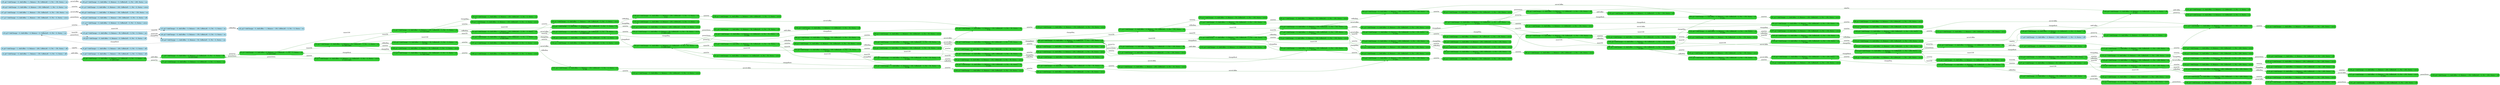 digraph g {

	rankdir="LR"

	__invisible__[shape="point", color="forestgreen"]
	c0_q4[label="c0_q4 ≝ AskChange = 0, AskCoffee = 0, Balance = 0, CoffeeLeft = 4, Pot = 0, Status = off\nV=209 (CXP)", shape="box", style="rounded, filled", color="forestgreen", fillcolor="limegreen", penwidth=3] // Initial
	c1_q4[label="c1_q4 ≝ AskChange = 0, AskCoffee = 0, Balance = 0, CoffeeLeft = 5, Pot = 0, Status = off\nV=210 (CXP)", shape="box", style="rounded, filled", color="forestgreen", fillcolor="limegreen"]
	c6_q3[label="c6_q3 ≝ AskChange = 0, AskCoffee = 0, Balance = 0, CoffeeLeft = 5, Pot = 0, Status = on\nV=210 (CXP)", shape="box", style="rounded, filled", color="forestgreen", fillcolor="limegreen"]
	c9_q1[label="c9_q1 ≝ AskChange = 0, AskCoffee = 0, Balance = 0, CoffeeLeft = 5, Pot = 0, Status = error\nV=210 (CXP)", shape="box", style="rounded, filled", color="forestgreen", fillcolor="limegreen"]
	c12_q2[label="c12_q2 ≝ AskChange = 0, AskCoffee = 0, Balance = 100, CoffeeLeft = 5, Pot = 0, Status = on\nV=110 (CXP)", shape="box", style="rounded, filled", color="forestgreen", fillcolor="limegreen"]
	c21_q2[label="c21_q2 ≝ AskChange = 0, AskCoffee = 1, Balance = 100, CoffeeLeft = 5, Pot = 0, Status = on\nV=110 (CXP)", shape="box", style="rounded, filled", color="forestgreen", fillcolor="limegreen"]
	c26_q2[label="c26_q2 ≝ AskChange = 1, AskCoffee = 0, Balance = 50, CoffeeLeft = 4, Pot = 50, Status = on\nV=209 (CXP)", shape="box", style="rounded, filled", color="forestgreen", fillcolor="limegreen"]
	c29_q1[label="c29_q1 ≝ AskChange = 1, AskCoffee = 0, Balance = 50, CoffeeLeft = 4, Pot = 50, Status = error\nV=209 (CXP)", shape="box", style="rounded, filled", color="forestgreen", fillcolor="limegreen"]
	c41_q4[label="c41_q4 ≝ AskChange = 1, AskCoffee = 0, Balance = 50, CoffeeLeft = 4, Pot = 50, Status = off", shape="box", style="rounded, filled", color="forestgreen", fillcolor="limegreen"]
	c34_q3[label="c34_q3 ≝ AskChange = 0, AskCoffee = 0, Balance = 0, CoffeeLeft = 4, Pot = 50, Status = on\nV=259 (CXP)", shape="box", style="rounded, filled", color="forestgreen", fillcolor="limegreen"]
	c42_q4[label="c42_q4 ≝ AskChange = 0, AskCoffee = 0, Balance = 0, CoffeeLeft = 4, Pot = 50, Status = off\nV=258", shape="box", style="rounded, filled", color="forestgreen", fillcolor="limegreen"]
	c154_q4[label="c154_q4 ≝ AskChange = 0, AskCoffee = 0, Balance = 0, CoffeeLeft = 5, Pot = 50, Status = off", shape="box", style="rounded, filled", color="forestgreen", fillcolor="limegreen"]
	c43_q1[label="c43_q1 ≝ AskChange = 0, AskCoffee = 0, Balance = 0, CoffeeLeft = 4, Pot = 50, Status = error", shape="box", style="rounded, filled", color="forestgreen", fillcolor="limegreen"]
	c44_q2[label="c44_q2 ≝ AskChange = 0, AskCoffee = 0, Balance = 100, CoffeeLeft = 4, Pot = 50, Status = on\nV=257", shape="box", style="rounded, filled", color="forestgreen", fillcolor="limegreen"]
	c49_q2[label="c49_q2 ≝ AskChange = 1, AskCoffee = 0, Balance = 100, CoffeeLeft = 4, Pot = 50, Status = on\nV=58", shape="box", style="rounded, filled", color="forestgreen", fillcolor="limegreen"]
	c164_q1[label="c164_q1 ≝ AskChange = 1, AskCoffee = 0, Balance = 100, CoffeeLeft = 4, Pot = 50, Status = error", shape="box", style="rounded, filled", color="forestgreen", fillcolor="limegreen"]
	c50_q2[label="c50_q2 ≝ AskChange = 0, AskCoffee = 1, Balance = 100, CoffeeLeft = 4, Pot = 50, Status = on\nV=256", shape="box", style="rounded, filled", color="forestgreen", fillcolor="limegreen"]
	c66_q2[label="c66_q2 ≝ AskChange = 1, AskCoffee = 0, Balance = 50, CoffeeLeft = 3, Pot = 100, Status = on\nV=255", shape="box", style="rounded, filled", color="forestgreen", fillcolor="limegreen"]
	c61_q3[label="c61_q3 ≝ AskChange = 0, AskCoffee = 0, Balance = 0, CoffeeLeft = 3, Pot = 100, Status = on\nV=256", shape="box", style="rounded, filled", color="forestgreen", fillcolor="limegreen"]
	c70_q4[label="c70_q4 ≝ AskChange = 0, AskCoffee = 0, Balance = 0, CoffeeLeft = 3, Pot = 100, Status = off\nV=255", shape="box", style="rounded, filled", color="forestgreen", fillcolor="limegreen"]
	c153_q4[label="c153_q4 ≝ AskChange = 0, AskCoffee = 0, Balance = 0, CoffeeLeft = 4, Pot = 100, Status = off", shape="box", style="rounded, filled", color="forestgreen", fillcolor="limegreen"]
	c71_q1[label="c71_q1 ≝ AskChange = 0, AskCoffee = 0, Balance = 0, CoffeeLeft = 3, Pot = 100, Status = error", shape="box", style="rounded, filled", color="forestgreen", fillcolor="limegreen"]
	c72_q2[label="c72_q2 ≝ AskChange = 0, AskCoffee = 0, Balance = 100, CoffeeLeft = 3, Pot = 100, Status = on\nV=254", shape="box", style="rounded, filled", color="forestgreen", fillcolor="limegreen"]
	c63_q2[label="c63_q2 ≝ AskChange = 1, AskCoffee = 0, Balance = 100, CoffeeLeft = 3, Pot = 100, Status = on\nV=254", shape="box", style="rounded, filled", color="forestgreen", fillcolor="limegreen"]
	c65_q1[label="c65_q1 ≝ AskChange = 1, AskCoffee = 0, Balance = 100, CoffeeLeft = 3, Pot = 100, Status = error", shape="box", style="rounded, filled", color="forestgreen", fillcolor="limegreen"]
	c77_q2[label="c77_q2 ≝ AskChange = 0, AskCoffee = 1, Balance = 100, CoffeeLeft = 3, Pot = 100, Status = on\nV=253", shape="box", style="rounded, filled", color="forestgreen", fillcolor="limegreen"]
	c92_q2[label="c92_q2 ≝ AskChange = 1, AskCoffee = 0, Balance = 50, CoffeeLeft = 2, Pot = 150, Status = on\nV=252", shape="box", style="rounded, filled", color="forestgreen", fillcolor="limegreen"]
	c87_q3[label="c87_q3 ≝ AskChange = 0, AskCoffee = 0, Balance = 0, CoffeeLeft = 2, Pot = 150, Status = on\nV=253", shape="box", style="rounded, filled", color="forestgreen", fillcolor="limegreen"]
	c96_q4[label="c96_q4 ≝ AskChange = 0, AskCoffee = 0, Balance = 0, CoffeeLeft = 2, Pot = 150, Status = off\nV=252", shape="box", style="rounded, filled", color="forestgreen", fillcolor="limegreen"]
	c150_q4[label="c150_q4 ≝ AskChange = 0, AskCoffee = 0, Balance = 0, CoffeeLeft = 3, Pot = 150, Status = off", shape="box", style="rounded, filled", color="forestgreen", fillcolor="limegreen"]
	c149_q4[label="c149_q4 ≝ AskChange = 0, AskCoffee = 0, Balance = 0, CoffeeLeft = 2, Pot = 0, Status = off\nV=251", shape="box", style="rounded, filled", color="forestgreen", fillcolor="limegreen"]
	c151_q4[label="c151_q4 ≝ AskChange = 0, AskCoffee = 0, Balance = 0, CoffeeLeft = 3, Pot = 0, Status = off", shape="box", style="rounded, filled", color="forestgreen", fillcolor="limegreen"]
	c152_q3[label="c152_q3 ≝ AskChange = 0, AskCoffee = 0, Balance = 0, CoffeeLeft = 2, Pot = 0, Status = on", shape="box", style="rounded, filled", color="forestgreen", fillcolor="limegreen"]
	c97_q1[label="c97_q1 ≝ AskChange = 0, AskCoffee = 0, Balance = 0, CoffeeLeft = 2, Pot = 150, Status = error", shape="box", style="rounded, filled", color="forestgreen", fillcolor="limegreen"]
	c98_q2[label="c98_q2 ≝ AskChange = 0, AskCoffee = 0, Balance = 100, CoffeeLeft = 2, Pot = 150, Status = on\nV=251", shape="box", style="rounded, filled", color="forestgreen", fillcolor="limegreen"]
	c89_q2[label="c89_q2 ≝ AskChange = 1, AskCoffee = 0, Balance = 100, CoffeeLeft = 2, Pot = 150, Status = on\nV=251", shape="box", style="rounded, filled", color="forestgreen", fillcolor="limegreen"]
	c91_q1[label="c91_q1 ≝ AskChange = 1, AskCoffee = 0, Balance = 100, CoffeeLeft = 2, Pot = 150, Status = error", shape="box", style="rounded, filled", color="forestgreen", fillcolor="limegreen"]
	c103_q2[label="c103_q2 ≝ AskChange = 0, AskCoffee = 1, Balance = 100, CoffeeLeft = 2, Pot = 150, Status = on\nV=250", shape="box", style="rounded, filled", color="forestgreen", fillcolor="limegreen"]
	c118_q2[label="c118_q2 ≝ AskChange = 1, AskCoffee = 0, Balance = 50, CoffeeLeft = 1, Pot = 200, Status = on\nV=249", shape="box", style="rounded, filled", color="forestgreen", fillcolor="limegreen"]
	c113_q3[label="c113_q3 ≝ AskChange = 0, AskCoffee = 0, Balance = 0, CoffeeLeft = 1, Pot = 200, Status = on\nV=250", shape="box", style="rounded, filled", color="forestgreen", fillcolor="limegreen"]
	c122_q4[label="c122_q4 ≝ AskChange = 0, AskCoffee = 0, Balance = 0, CoffeeLeft = 1, Pot = 200, Status = off\nV=249", shape="box", style="rounded, filled", color="forestgreen", fillcolor="limegreen"]
	c147_q4[label="c147_q4 ≝ AskChange = 0, AskCoffee = 0, Balance = 0, CoffeeLeft = 2, Pot = 200, Status = off", shape="box", style="rounded, filled", color="forestgreen", fillcolor="limegreen"]
	c148_q4[label="c148_q4 ≝ AskChange = 0, AskCoffee = 0, Balance = 0, CoffeeLeft = 1, Pot = 0, Status = off\nV=248", shape="box", style="rounded, filled", color="forestgreen", fillcolor="limegreen"]
	c8_q3[label="c8_q3 ≝ AskChange = 0, AskCoffee = 0, Balance = 0, CoffeeLeft = 1, Pot = 0, Status = on", shape="box", style="rounded, filled", color="forestgreen", fillcolor="limegreen"]
	c123_q1[label="c123_q1 ≝ AskChange = 0, AskCoffee = 0, Balance = 0, CoffeeLeft = 1, Pot = 200, Status = error", shape="box", style="rounded, filled", color="forestgreen", fillcolor="limegreen"]
	c124_q2[label="c124_q2 ≝ AskChange = 0, AskCoffee = 0, Balance = 100, CoffeeLeft = 1, Pot = 200, Status = on\nV=248", shape="box", style="rounded, filled", color="forestgreen", fillcolor="limegreen"]
	c115_q2[label="c115_q2 ≝ AskChange = 1, AskCoffee = 0, Balance = 100, CoffeeLeft = 1, Pot = 200, Status = on\nV=248", shape="box", style="rounded, filled", color="forestgreen", fillcolor="limegreen"]
	c117_q1[label="c117_q1 ≝ AskChange = 1, AskCoffee = 0, Balance = 100, CoffeeLeft = 1, Pot = 200, Status = error", shape="box", style="rounded, filled", color="forestgreen", fillcolor="limegreen"]
	c128_q2[label="c128_q2 ≝ AskChange = 0, AskCoffee = 1, Balance = 100, CoffeeLeft = 1, Pot = 200, Status = on\nV=247", shape="box", style="rounded, filled", color="forestgreen", fillcolor="limegreen"]
	c142_q1[label="c142_q1 ≝ AskChange = 0, AskCoffee = 1, Balance = 100, CoffeeLeft = 1, Pot = 200, Status = error", shape="box", style="rounded, filled", color="forestgreen", fillcolor="limegreen"]
	c143_q1[label="c143_q1 ≝ AskChange = 1, AskCoffee = 0, Balance = 50, CoffeeLeft = 0, Pot = 250, Status = error\nV=246", shape="box", style="rounded, filled", color="forestgreen", fillcolor="limegreen"]
	c144_q4[label="c144_q4 ≝ AskChange = 1, AskCoffee = 0, Balance = 50, CoffeeLeft = 0, Pot = 250, Status = off", shape="box", style="rounded, filled", color="forestgreen", fillcolor="limegreen"]
	c129_q2[label="c129_q2 ≝ AskChange = 0, AskCoffee = 0, Balance = 200, CoffeeLeft = 1, Pot = 200, Status = on\nV=246", shape="box", style="rounded, filled", color="forestgreen", fillcolor="limegreen"]
	c133_q2[label="c133_q2 ≝ AskChange = 1, AskCoffee = 0, Balance = 200, CoffeeLeft = 1, Pot = 200, Status = on", shape="box", style="rounded, filled", color="forestgreen", fillcolor="limegreen"]
	c134_q2[label="c134_q2 ≝ AskChange = 0, AskCoffee = 1, Balance = 200, CoffeeLeft = 1, Pot = 200, Status = on\nV=245", shape="box", style="rounded, filled", color="forestgreen", fillcolor="limegreen"]
	c136_q1[label="c136_q1 ≝ AskChange = 0, AskCoffee = 1, Balance = 200, CoffeeLeft = 1, Pot = 200, Status = error", shape="box", style="rounded, filled", color="forestgreen", fillcolor="limegreen"]
	c137_q1[label="c137_q1 ≝ AskChange = 1, AskCoffee = 0, Balance = 150, CoffeeLeft = 0, Pot = 250, Status = error\nV=244", shape="box", style="rounded, filled", color="forestgreen", fillcolor="limegreen"]
	c138_q4[label="c138_q4 ≝ AskChange = 1, AskCoffee = 0, Balance = 150, CoffeeLeft = 0, Pot = 250, Status = off", shape="box", style="rounded, filled", color="forestgreen", fillcolor="limegreen"]
	c135_q1[label="c135_q1 ≝ AskChange = 0, AskCoffee = 0, Balance = 200, CoffeeLeft = 1, Pot = 200, Status = error", shape="box", style="rounded, filled", color="forestgreen", fillcolor="limegreen"]
	c126_q2[label="c126_q2 ≝ AskChange = 0, AskCoffee = 0, Balance = 150, CoffeeLeft = 1, Pot = 200, Status = on\nV=247", shape="box", style="rounded, filled", color="forestgreen", fillcolor="limegreen"]
	c111_q2[label="c111_q2 ≝ AskChange = 1, AskCoffee = 0, Balance = 150, CoffeeLeft = 1, Pot = 200, Status = on\nV=247", shape="box", style="rounded, filled", color="forestgreen", fillcolor="limegreen"]
	c114_q1[label="c114_q1 ≝ AskChange = 1, AskCoffee = 0, Balance = 150, CoffeeLeft = 1, Pot = 200, Status = error", shape="box", style="rounded, filled", color="forestgreen", fillcolor="limegreen"]
	c131_q2[label="c131_q2 ≝ AskChange = 0, AskCoffee = 1, Balance = 150, CoffeeLeft = 1, Pot = 200, Status = on\nV=246", shape="box", style="rounded, filled", color="forestgreen", fillcolor="limegreen"]
	c139_q1[label="c139_q1 ≝ AskChange = 0, AskCoffee = 1, Balance = 150, CoffeeLeft = 1, Pot = 200, Status = error", shape="box", style="rounded, filled", color="forestgreen", fillcolor="limegreen"]
	c140_q1[label="c140_q1 ≝ AskChange = 1, AskCoffee = 0, Balance = 100, CoffeeLeft = 0, Pot = 250, Status = error\nV=245", shape="box", style="rounded, filled", color="forestgreen", fillcolor="limegreen"]
	c141_q4[label="c141_q4 ≝ AskChange = 1, AskCoffee = 0, Balance = 100, CoffeeLeft = 0, Pot = 250, Status = off", shape="box", style="rounded, filled", color="forestgreen", fillcolor="limegreen"]
	c132_q1[label="c132_q1 ≝ AskChange = 0, AskCoffee = 0, Balance = 150, CoffeeLeft = 1, Pot = 200, Status = error", shape="box", style="rounded, filled", color="forestgreen", fillcolor="limegreen"]
	c130_q1[label="c130_q1 ≝ AskChange = 0, AskCoffee = 0, Balance = 100, CoffeeLeft = 1, Pot = 200, Status = error", shape="box", style="rounded, filled", color="forestgreen", fillcolor="limegreen"]
	c125_q2[label="c125_q2 ≝ AskChange = 0, AskCoffee = 0, Balance = 50, CoffeeLeft = 1, Pot = 200, Status = on\nV=249", shape="box", style="rounded, filled", color="forestgreen", fillcolor="limegreen"]
	c32_q2[label="c32_q2 ≝ AskChange = 0, AskCoffee = 1, Balance = 50, CoffeeLeft = 1, Pot = 200, Status = on\nV=248", shape="box", style="rounded, filled", color="forestgreen", fillcolor="limegreen"]
	c33_q1[label="c33_q1 ≝ AskChange = 0, AskCoffee = 0, Balance = 0, CoffeeLeft = 0, Pot = 250, Status = error\nV=247", shape="box", style="rounded, filled", color="forestgreen", fillcolor="limegreen"]
	c146_q4[label="c146_q4 ≝ AskChange = 0, AskCoffee = 0, Balance = 0, CoffeeLeft = 0, Pot = 250, Status = off", shape="box", style="rounded, filled", color="forestgreen", fillcolor="limegreen"]
	c145_q1[label="c145_q1 ≝ AskChange = 0, AskCoffee = 1, Balance = 50, CoffeeLeft = 1, Pot = 200, Status = error", shape="box", style="rounded, filled", color="forestgreen", fillcolor="limegreen"]
	c127_q1[label="c127_q1 ≝ AskChange = 0, AskCoffee = 0, Balance = 50, CoffeeLeft = 1, Pot = 200, Status = error", shape="box", style="rounded, filled", color="forestgreen", fillcolor="limegreen"]
	c120_q1[label="c120_q1 ≝ AskChange = 1, AskCoffee = 0, Balance = 50, CoffeeLeft = 1, Pot = 200, Status = error", shape="box", style="rounded, filled", color="forestgreen", fillcolor="limegreen"]
	c119_q1[label="c119_q1 ≝ AskChange = 0, AskCoffee = 1, Balance = 100, CoffeeLeft = 2, Pot = 150, Status = error", shape="box", style="rounded, filled", color="forestgreen", fillcolor="limegreen"]
	c104_q2[label="c104_q2 ≝ AskChange = 0, AskCoffee = 0, Balance = 200, CoffeeLeft = 2, Pot = 150, Status = on\nV=249", shape="box", style="rounded, filled", color="forestgreen", fillcolor="limegreen"]
	c108_q2[label="c108_q2 ≝ AskChange = 1, AskCoffee = 0, Balance = 200, CoffeeLeft = 2, Pot = 150, Status = on", shape="box", style="rounded, filled", color="forestgreen", fillcolor="limegreen"]
	c109_q2[label="c109_q2 ≝ AskChange = 0, AskCoffee = 1, Balance = 200, CoffeeLeft = 2, Pot = 150, Status = on\nV=248", shape="box", style="rounded, filled", color="forestgreen", fillcolor="limegreen"]
	c112_q1[label="c112_q1 ≝ AskChange = 0, AskCoffee = 1, Balance = 200, CoffeeLeft = 2, Pot = 150, Status = error", shape="box", style="rounded, filled", color="forestgreen", fillcolor="limegreen"]
	c110_q1[label="c110_q1 ≝ AskChange = 0, AskCoffee = 0, Balance = 200, CoffeeLeft = 2, Pot = 150, Status = error", shape="box", style="rounded, filled", color="forestgreen", fillcolor="limegreen"]
	c101_q2[label="c101_q2 ≝ AskChange = 0, AskCoffee = 0, Balance = 150, CoffeeLeft = 2, Pot = 150, Status = on\nV=250", shape="box", style="rounded, filled", color="forestgreen", fillcolor="limegreen"]
	c85_q2[label="c85_q2 ≝ AskChange = 1, AskCoffee = 0, Balance = 150, CoffeeLeft = 2, Pot = 150, Status = on\nV=250", shape="box", style="rounded, filled", color="forestgreen", fillcolor="limegreen"]
	c88_q1[label="c88_q1 ≝ AskChange = 1, AskCoffee = 0, Balance = 150, CoffeeLeft = 2, Pot = 150, Status = error", shape="box", style="rounded, filled", color="forestgreen", fillcolor="limegreen"]
	c106_q2[label="c106_q2 ≝ AskChange = 0, AskCoffee = 1, Balance = 150, CoffeeLeft = 2, Pot = 150, Status = on\nV=249", shape="box", style="rounded, filled", color="forestgreen", fillcolor="limegreen"]
	c116_q1[label="c116_q1 ≝ AskChange = 0, AskCoffee = 1, Balance = 150, CoffeeLeft = 2, Pot = 150, Status = error", shape="box", style="rounded, filled", color="forestgreen", fillcolor="limegreen"]
	c107_q1[label="c107_q1 ≝ AskChange = 0, AskCoffee = 0, Balance = 150, CoffeeLeft = 2, Pot = 150, Status = error", shape="box", style="rounded, filled", color="forestgreen", fillcolor="limegreen"]
	c105_q1[label="c105_q1 ≝ AskChange = 0, AskCoffee = 0, Balance = 100, CoffeeLeft = 2, Pot = 150, Status = error", shape="box", style="rounded, filled", color="forestgreen", fillcolor="limegreen"]
	c99_q2[label="c99_q2 ≝ AskChange = 0, AskCoffee = 0, Balance = 50, CoffeeLeft = 2, Pot = 150, Status = on\nV=252", shape="box", style="rounded, filled", color="forestgreen", fillcolor="limegreen"]
	c100_q2[label="c100_q2 ≝ AskChange = 0, AskCoffee = 1, Balance = 50, CoffeeLeft = 2, Pot = 150, Status = on\nV=251", shape="box", style="rounded, filled", color="forestgreen", fillcolor="limegreen"]
	c121_q1[label="c121_q1 ≝ AskChange = 0, AskCoffee = 1, Balance = 50, CoffeeLeft = 2, Pot = 150, Status = error", shape="box", style="rounded, filled", color="forestgreen", fillcolor="limegreen"]
	c102_q1[label="c102_q1 ≝ AskChange = 0, AskCoffee = 0, Balance = 50, CoffeeLeft = 2, Pot = 150, Status = error", shape="box", style="rounded, filled", color="forestgreen", fillcolor="limegreen"]
	c94_q1[label="c94_q1 ≝ AskChange = 1, AskCoffee = 0, Balance = 50, CoffeeLeft = 2, Pot = 150, Status = error", shape="box", style="rounded, filled", color="forestgreen", fillcolor="limegreen"]
	c93_q1[label="c93_q1 ≝ AskChange = 0, AskCoffee = 1, Balance = 100, CoffeeLeft = 3, Pot = 100, Status = error", shape="box", style="rounded, filled", color="forestgreen", fillcolor="limegreen"]
	c78_q2[label="c78_q2 ≝ AskChange = 0, AskCoffee = 0, Balance = 200, CoffeeLeft = 3, Pot = 100, Status = on\nV=252", shape="box", style="rounded, filled", color="forestgreen", fillcolor="limegreen"]
	c82_q2[label="c82_q2 ≝ AskChange = 1, AskCoffee = 0, Balance = 200, CoffeeLeft = 3, Pot = 100, Status = on", shape="box", style="rounded, filled", color="forestgreen", fillcolor="limegreen"]
	c83_q2[label="c83_q2 ≝ AskChange = 0, AskCoffee = 1, Balance = 200, CoffeeLeft = 3, Pot = 100, Status = on\nV=251", shape="box", style="rounded, filled", color="forestgreen", fillcolor="limegreen"]
	c86_q1[label="c86_q1 ≝ AskChange = 0, AskCoffee = 1, Balance = 200, CoffeeLeft = 3, Pot = 100, Status = error", shape="box", style="rounded, filled", color="forestgreen", fillcolor="limegreen"]
	c84_q1[label="c84_q1 ≝ AskChange = 0, AskCoffee = 0, Balance = 200, CoffeeLeft = 3, Pot = 100, Status = error", shape="box", style="rounded, filled", color="forestgreen", fillcolor="limegreen"]
	c75_q2[label="c75_q2 ≝ AskChange = 0, AskCoffee = 0, Balance = 150, CoffeeLeft = 3, Pot = 100, Status = on\nV=253", shape="box", style="rounded, filled", color="forestgreen", fillcolor="limegreen"]
	c59_q2[label="c59_q2 ≝ AskChange = 1, AskCoffee = 0, Balance = 150, CoffeeLeft = 3, Pot = 100, Status = on\nV=253", shape="box", style="rounded, filled", color="forestgreen", fillcolor="limegreen"]
	c62_q1[label="c62_q1 ≝ AskChange = 1, AskCoffee = 0, Balance = 150, CoffeeLeft = 3, Pot = 100, Status = error", shape="box", style="rounded, filled", color="forestgreen", fillcolor="limegreen"]
	c80_q2[label="c80_q2 ≝ AskChange = 0, AskCoffee = 1, Balance = 150, CoffeeLeft = 3, Pot = 100, Status = on\nV=252", shape="box", style="rounded, filled", color="forestgreen", fillcolor="limegreen"]
	c90_q1[label="c90_q1 ≝ AskChange = 0, AskCoffee = 1, Balance = 150, CoffeeLeft = 3, Pot = 100, Status = error", shape="box", style="rounded, filled", color="forestgreen", fillcolor="limegreen"]
	c81_q1[label="c81_q1 ≝ AskChange = 0, AskCoffee = 0, Balance = 150, CoffeeLeft = 3, Pot = 100, Status = error", shape="box", style="rounded, filled", color="forestgreen", fillcolor="limegreen"]
	c79_q1[label="c79_q1 ≝ AskChange = 0, AskCoffee = 0, Balance = 100, CoffeeLeft = 3, Pot = 100, Status = error", shape="box", style="rounded, filled", color="forestgreen", fillcolor="limegreen"]
	c73_q2[label="c73_q2 ≝ AskChange = 0, AskCoffee = 0, Balance = 50, CoffeeLeft = 3, Pot = 100, Status = on\nV=255", shape="box", style="rounded, filled", color="forestgreen", fillcolor="limegreen"]
	c74_q2[label="c74_q2 ≝ AskChange = 0, AskCoffee = 1, Balance = 50, CoffeeLeft = 3, Pot = 100, Status = on\nV=254", shape="box", style="rounded, filled", color="forestgreen", fillcolor="limegreen"]
	c95_q1[label="c95_q1 ≝ AskChange = 0, AskCoffee = 1, Balance = 50, CoffeeLeft = 3, Pot = 100, Status = error", shape="box", style="rounded, filled", color="forestgreen", fillcolor="limegreen"]
	c76_q1[label="c76_q1 ≝ AskChange = 0, AskCoffee = 0, Balance = 50, CoffeeLeft = 3, Pot = 100, Status = error", shape="box", style="rounded, filled", color="forestgreen", fillcolor="limegreen"]
	c68_q1[label="c68_q1 ≝ AskChange = 1, AskCoffee = 0, Balance = 50, CoffeeLeft = 3, Pot = 100, Status = error", shape="box", style="rounded, filled", color="forestgreen", fillcolor="limegreen"]
	c67_q1[label="c67_q1 ≝ AskChange = 0, AskCoffee = 1, Balance = 100, CoffeeLeft = 4, Pot = 50, Status = error", shape="box", style="rounded, filled", color="forestgreen", fillcolor="limegreen"]
	c51_q2[label="c51_q2 ≝ AskChange = 0, AskCoffee = 0, Balance = 200, CoffeeLeft = 4, Pot = 50, Status = on\nV=255", shape="box", style="rounded, filled", color="forestgreen", fillcolor="limegreen"]
	c56_q2[label="c56_q2 ≝ AskChange = 1, AskCoffee = 0, Balance = 200, CoffeeLeft = 4, Pot = 50, Status = on", shape="box", style="rounded, filled", color="forestgreen", fillcolor="limegreen"]
	c57_q2[label="c57_q2 ≝ AskChange = 0, AskCoffee = 1, Balance = 200, CoffeeLeft = 4, Pot = 50, Status = on\nV=254", shape="box", style="rounded, filled", color="forestgreen", fillcolor="limegreen"]
	c60_q1[label="c60_q1 ≝ AskChange = 0, AskCoffee = 1, Balance = 200, CoffeeLeft = 4, Pot = 50, Status = error", shape="box", style="rounded, filled", color="forestgreen", fillcolor="limegreen"]
	c58_q1[label="c58_q1 ≝ AskChange = 0, AskCoffee = 0, Balance = 200, CoffeeLeft = 4, Pot = 50, Status = error", shape="box", style="rounded, filled", color="forestgreen", fillcolor="limegreen"]
	c47_q2[label="c47_q2 ≝ AskChange = 0, AskCoffee = 0, Balance = 150, CoffeeLeft = 4, Pot = 50, Status = on\nV=256", shape="box", style="rounded, filled", color="forestgreen", fillcolor="limegreen"]
	c53_q2[label="c53_q2 ≝ AskChange = 1, AskCoffee = 0, Balance = 150, CoffeeLeft = 4, Pot = 50, Status = on\nV=8", shape="box", style="rounded, filled", color="forestgreen", fillcolor="limegreen"]
	c159_q1[label="c159_q1 ≝ AskChange = 1, AskCoffee = 0, Balance = 150, CoffeeLeft = 4, Pot = 50, Status = error", shape="box", style="rounded, filled", color="forestgreen", fillcolor="limegreen"]
	c54_q2[label="c54_q2 ≝ AskChange = 0, AskCoffee = 1, Balance = 150, CoffeeLeft = 4, Pot = 50, Status = on\nV=255", shape="box", style="rounded, filled", color="forestgreen", fillcolor="limegreen"]
	c64_q1[label="c64_q1 ≝ AskChange = 0, AskCoffee = 1, Balance = 150, CoffeeLeft = 4, Pot = 50, Status = error", shape="box", style="rounded, filled", color="forestgreen", fillcolor="limegreen"]
	c55_q1[label="c55_q1 ≝ AskChange = 0, AskCoffee = 0, Balance = 150, CoffeeLeft = 4, Pot = 50, Status = error", shape="box", style="rounded, filled", color="forestgreen", fillcolor="limegreen"]
	c52_q1[label="c52_q1 ≝ AskChange = 0, AskCoffee = 0, Balance = 100, CoffeeLeft = 4, Pot = 50, Status = error", shape="box", style="rounded, filled", color="forestgreen", fillcolor="limegreen"]
	c45_q2[label="c45_q2 ≝ AskChange = 0, AskCoffee = 0, Balance = 50, CoffeeLeft = 4, Pot = 50, Status = on\nV=258", shape="box", style="rounded, filled", color="forestgreen", fillcolor="limegreen"]
	c46_q2[label="c46_q2 ≝ AskChange = 0, AskCoffee = 1, Balance = 50, CoffeeLeft = 4, Pot = 50, Status = on\nV=257", shape="box", style="rounded, filled", color="forestgreen", fillcolor="limegreen"]
	c69_q1[label="c69_q1 ≝ AskChange = 0, AskCoffee = 1, Balance = 50, CoffeeLeft = 4, Pot = 50, Status = error", shape="box", style="rounded, filled", color="forestgreen", fillcolor="limegreen"]
	c48_q1[label="c48_q1 ≝ AskChange = 0, AskCoffee = 0, Balance = 50, CoffeeLeft = 4, Pot = 50, Status = error", shape="box", style="rounded, filled", color="forestgreen", fillcolor="limegreen"]
	c40_q1[label="c40_q1 ≝ AskChange = 0, AskCoffee = 1, Balance = 100, CoffeeLeft = 5, Pot = 0, Status = error", shape="box", style="rounded, filled", color="forestgreen", fillcolor="limegreen"]
	c23_q2[label="c23_q2 ≝ AskChange = 0, AskCoffee = 0, Balance = 200, CoffeeLeft = 5, Pot = 0, Status = on\nV=10 (CXP)", shape="box", style="rounded, filled", color="forestgreen", fillcolor="limegreen"]
	c155_q2[label="c155_q2 ≝ AskChange = 1, AskCoffee = 0, Balance = 200, CoffeeLeft = 5, Pot = 0, Status = on", shape="box", style="rounded, filled", color="forestgreen", fillcolor="limegreen"]
	c156_q2[label="c156_q2 ≝ AskChange = 0, AskCoffee = 1, Balance = 200, CoffeeLeft = 5, Pot = 0, Status = on\nV=9", shape="box", style="rounded, filled", color="forestgreen", fillcolor="limegreen"]
	c158_q1[label="c158_q1 ≝ AskChange = 0, AskCoffee = 1, Balance = 200, CoffeeLeft = 5, Pot = 0, Status = error", shape="box", style="rounded, filled", color="forestgreen", fillcolor="limegreen"]
	c157_q1[label="c157_q1 ≝ AskChange = 0, AskCoffee = 0, Balance = 200, CoffeeLeft = 5, Pot = 0, Status = error", shape="box", style="rounded, filled", color="forestgreen", fillcolor="limegreen"]
	c25_q2[label="c25_q2 ≝ AskChange = 0, AskCoffee = 0, Balance = 150, CoffeeLeft = 5, Pot = 0, Status = on\nV=60 (CXP)", shape="box", style="rounded, filled", color="forestgreen", fillcolor="limegreen"]
	c160_q2[label="c160_q2 ≝ AskChange = 1, AskCoffee = 0, Balance = 150, CoffeeLeft = 5, Pot = 0, Status = on", shape="box", style="rounded, filled", color="forestgreen", fillcolor="limegreen"]
	c161_q2[label="c161_q2 ≝ AskChange = 0, AskCoffee = 1, Balance = 150, CoffeeLeft = 5, Pot = 0, Status = on\nV=59", shape="box", style="rounded, filled", color="forestgreen", fillcolor="limegreen"]
	c163_q1[label="c163_q1 ≝ AskChange = 0, AskCoffee = 1, Balance = 150, CoffeeLeft = 5, Pot = 0, Status = error", shape="box", style="rounded, filled", color="forestgreen", fillcolor="limegreen"]
	c162_q1[label="c162_q1 ≝ AskChange = 0, AskCoffee = 0, Balance = 150, CoffeeLeft = 5, Pot = 0, Status = error", shape="box", style="rounded, filled", color="forestgreen", fillcolor="limegreen"]
	c38_q2[label="c38_q2 ≝ AskChange = 1, AskCoffee = 0, Balance = 100, CoffeeLeft = 5, Pot = 0, Status = on", shape="box", style="rounded, filled", color="forestgreen", fillcolor="limegreen"]
	c39_q1[label="c39_q1 ≝ AskChange = 0, AskCoffee = 0, Balance = 100, CoffeeLeft = 5, Pot = 0, Status = error", shape="box", style="rounded, filled", color="forestgreen", fillcolor="limegreen"]
	c14_q2[label="c14_q2 ≝ AskChange = 0, AskCoffee = 0, Balance = 50, CoffeeLeft = 5, Pot = 0, Status = on\nV=160 (CXP)", shape="box", style="rounded, filled", color="forestgreen", fillcolor="limegreen"]
	c19_q2[label="c19_q2 ≝ AskChange = 1, AskCoffee = 0, Balance = 50, CoffeeLeft = 5, Pot = 0, Status = on\nV=160 (CXP)", shape="box", style="rounded, filled", color="forestgreen", fillcolor="limegreen"]
	c168_q1[label="c168_q1 ≝ AskChange = 1, AskCoffee = 0, Balance = 50, CoffeeLeft = 5, Pot = 0, Status = error", shape="box", style="rounded, filled", color="forestgreen", fillcolor="limegreen"]
	c165_q2[label="c165_q2 ≝ AskChange = 0, AskCoffee = 1, Balance = 50, CoffeeLeft = 5, Pot = 0, Status = on\nV=159", shape="box", style="rounded, filled", color="forestgreen", fillcolor="limegreen"]
	c167_q1[label="c167_q1 ≝ AskChange = 0, AskCoffee = 1, Balance = 50, CoffeeLeft = 5, Pot = 0, Status = error", shape="box", style="rounded, filled", color="forestgreen", fillcolor="limegreen"]
	c166_q1[label="c166_q1 ≝ AskChange = 0, AskCoffee = 0, Balance = 50, CoffeeLeft = 5, Pot = 0, Status = error", shape="box", style="rounded, filled", color="forestgreen", fillcolor="limegreen"]
	c37_q3[label="c37_q3 ≝ AskChange = 0, AskCoffee = 0, Balance = 0, CoffeeLeft = 4, Pot = 0, Status = on", shape="box", style="rounded, filled", color="forestgreen", fillcolor="limegreen"]
	c2_q4[label="c2_q4 ≝ AskChange = 0, AskCoffee = 1, Balance = 150, CoffeeLeft = 0, Pot = 0, Status = off", shape="box", style="rounded, filled", color="deepskyblue4", fillcolor="lightblue2"]
	c3_q4[label="c3_q4 ≝ AskChange = 0, AskCoffee = 1, Balance = 150, CoffeeLeft = 2, Pot = 0, Status = off", shape="box", style="rounded, filled", color="deepskyblue4", fillcolor="lightblue2"]
	c4_q4[label="c4_q4 ≝ AskChange = 1, AskCoffee = 0, Balance = 200, CoffeeLeft = 0, Pot = 150, Status = off", shape="box", style="rounded, filled", color="deepskyblue4", fillcolor="lightblue2"]
	c5_q4[label="c5_q4 ≝ AskChange = 1, AskCoffee = 0, Balance = 200, CoffeeLeft = 0, Pot = 0, Status = off", shape="box", style="rounded, filled", color="deepskyblue4", fillcolor="lightblue2"]
	c7_q4[label="c7_q4 ≝ AskChange = 0, AskCoffee = 0, Balance = 100, CoffeeLeft = 1, Pot = 0, Status = off", shape="box", style="rounded, filled", color="deepskyblue4", fillcolor="lightblue2"]
	c10_q3[label="c10_q3 ≝ AskChange = 0, AskCoffee = 0, Balance = 0, CoffeeLeft = 0, Pot = 0, Status = on", shape="box", style="rounded, filled", color="deepskyblue4", fillcolor="lightblue2"]
	c11_q1[label="c11_q1 ≝ AskChange = 0, AskCoffee = 0, Balance = 0, CoffeeLeft = 0, Pot = 0, Status = error", shape="box", style="rounded, filled", color="deepskyblue4", fillcolor="lightblue2"]
	c13_q2[label="c13_q2 ≝ AskChange = 0, AskCoffee = 0, Balance = 100, CoffeeLeft = 0, Pot = 0, Status = on", shape="box", style="rounded, filled", color="deepskyblue4", fillcolor="lightblue2"]
	c15_q2[label="c15_q2 ≝ AskChange = 0, AskCoffee = 0, Balance = 50, CoffeeLeft = 0, Pot = 0, Status = on", shape="box", style="rounded, filled", color="deepskyblue4", fillcolor="lightblue2"]
	c16_q4[label="c16_q4 ≝ AskChange = 0, AskCoffee = 0, Balance = 0, CoffeeLeft = 0, Pot = 0, Status = off", shape="box", style="rounded, filled", color="deepskyblue4", fillcolor="lightblue2"]
	c17_q1[label="c17_q1 ≝ AskChange = 0, AskCoffee = 1, Balance = 100, CoffeeLeft = 0, Pot = 0, Status = error", shape="box", style="rounded, filled", color="deepskyblue4", fillcolor="lightblue2"]
	c18_q4[label="c18_q4 ≝ AskChange = 0, AskCoffee = 1, Balance = 100, CoffeeLeft = 0, Pot = 0, Status = off", shape="box", style="rounded, filled", color="deepskyblue4", fillcolor="lightblue2"]
	c20_q2[label="c20_q2 ≝ AskChange = 1, AskCoffee = 0, Balance = 50, CoffeeLeft = 0, Pot = 0, Status = on", shape="box", style="rounded, filled", color="deepskyblue4", fillcolor="lightblue2"]
	c22_q2[label="c22_q2 ≝ AskChange = 0, AskCoffee = 1, Balance = 100, CoffeeLeft = 0, Pot = 0, Status = on", shape="box", style="rounded, filled", color="deepskyblue4", fillcolor="lightblue2"]
	c24_q2[label="c24_q2 ≝ AskChange = 0, AskCoffee = 0, Balance = 150, CoffeeLeft = 0, Pot = 0, Status = on", shape="box", style="rounded, filled", color="deepskyblue4", fillcolor="lightblue2"]
	c27_q2[label="c27_q2 ≝ AskChange = 0, AskCoffee = 1, Balance = 150, CoffeeLeft = 4, Pot = 100, Status = on", shape="box", style="rounded, filled", color="deepskyblue4", fillcolor="lightblue2"]
	c28_q2[label="c28_q2 ≝ AskChange = 1, AskCoffee = 0, Balance = 100, CoffeeLeft = 3, Pot = 150, Status = on", shape="box", style="rounded, filled", color="deepskyblue4", fillcolor="lightblue2"]
	c30_q2[label="c30_q2 ≝ AskChange = 0, AskCoffee = 0, Balance = 100, CoffeeLeft = 1, Pot = 0, Status = on", shape="box", style="rounded, filled", color="deepskyblue4", fillcolor="lightblue2"]
	c31_q1[label="c31_q1 ≝ AskChange = 0, AskCoffee = 0, Balance = 100, CoffeeLeft = 1, Pot = 0, Status = error", shape="box", style="rounded, filled", color="deepskyblue4", fillcolor="lightblue2"]
	c35_q2[label="c35_q2 ≝ AskChange = 0, AskCoffee = 1, Balance = 50, CoffeeLeft = 3, Pot = 150, Status = on", shape="box", style="rounded, filled", color="deepskyblue4", fillcolor="lightblue2"]
	c36_q3[label="c36_q3 ≝ AskChange = 0, AskCoffee = 0, Balance = 0, CoffeeLeft = 2, Pot = 200, Status = on", shape="box", style="rounded, filled", color="deepskyblue4", fillcolor="lightblue2"]

	__invisible__ -> c0_q4[color="forestgreen"]
	c0_q4 -> c1_q4[label="addCoffee", color="forestgreen"]
	c1_q4 -> c6_q3[label="powerUp", color="forestgreen"]
	c6_q3 -> c9_q1[label="autoOut", color="forestgreen"]
	c9_q1 -> c1_q4[label="powerDown", color="forestgreen"]
	c6_q3 -> c12_q2[label="insert100", color="forestgreen"]
	c12_q2 -> c21_q2[label="coffeeReq", color="forestgreen"]
	c21_q2 -> c26_q2[label="serveCoffee", color="forestgreen"]
	c26_q2 -> c29_q1[label="autoOut", color="forestgreen"]
	c29_q1 -> c41_q4[label="powerDown", color="forestgreen"]
	c26_q2 -> c34_q3[label="changeBack", color="forestgreen"]
	c34_q3 -> c42_q4[label="powerDown", color="forestgreen"]
	c42_q4 -> c154_q4[label="addCoffee", color="forestgreen"]
	c42_q4 -> c34_q3[label="powerUp", color="forestgreen"]
	c34_q3 -> c43_q1[label="autoOut", color="forestgreen"]
	c34_q3 -> c44_q2[label="insert100", color="forestgreen"]
	c44_q2 -> c49_q2[label="changeReq", color="forestgreen"]
	c49_q2 -> c34_q3[label="changeBack", color="forestgreen"]
	c49_q2 -> c164_q1[label="autoOut", color="forestgreen"]
	c44_q2 -> c50_q2[label="coffeeReq", color="forestgreen"]
	c50_q2 -> c66_q2[label="serveCoffee", color="forestgreen"]
	c66_q2 -> c61_q3[label="changeBack", color="forestgreen"]
	c61_q3 -> c70_q4[label="powerDown", color="forestgreen"]
	c70_q4 -> c153_q4[label="addCoffee", color="forestgreen"]
	c70_q4 -> c61_q3[label="powerUp", color="forestgreen"]
	c61_q3 -> c71_q1[label="autoOut", color="forestgreen"]
	c61_q3 -> c72_q2[label="insert100", color="forestgreen"]
	c72_q2 -> c63_q2[label="changeReq", color="forestgreen"]
	c63_q2 -> c61_q3[label="changeBack", color="forestgreen"]
	c63_q2 -> c65_q1[label="autoOut", color="forestgreen"]
	c72_q2 -> c77_q2[label="coffeeReq", color="forestgreen"]
	c77_q2 -> c92_q2[label="serveCoffee", color="forestgreen"]
	c92_q2 -> c87_q3[label="changeBack", color="forestgreen"]
	c87_q3 -> c96_q4[label="powerDown", color="forestgreen"]
	c96_q4 -> c150_q4[label="addCoffee", color="forestgreen"]
	c96_q4 -> c149_q4[label="takePot", color="forestgreen"]
	c149_q4 -> c151_q4[label="addCoffee", color="forestgreen"]
	c149_q4 -> c152_q3[label="powerUp", color="forestgreen"]
	c96_q4 -> c87_q3[label="powerUp", color="forestgreen"]
	c87_q3 -> c97_q1[label="autoOut", color="forestgreen"]
	c87_q3 -> c98_q2[label="insert100", color="forestgreen"]
	c98_q2 -> c89_q2[label="changeReq", color="forestgreen"]
	c89_q2 -> c87_q3[label="changeBack", color="forestgreen"]
	c89_q2 -> c91_q1[label="autoOut", color="forestgreen"]
	c98_q2 -> c103_q2[label="coffeeReq", color="forestgreen"]
	c103_q2 -> c118_q2[label="serveCoffee", color="forestgreen"]
	c118_q2 -> c113_q3[label="changeBack", color="forestgreen"]
	c113_q3 -> c122_q4[label="powerDown", color="forestgreen"]
	c122_q4 -> c147_q4[label="addCoffee", color="forestgreen"]
	c122_q4 -> c148_q4[label="takePot", color="forestgreen"]
	c148_q4 -> c149_q4[label="addCoffee", color="forestgreen"]
	c148_q4 -> c8_q3[label="powerUp", color="forestgreen"]
	c122_q4 -> c113_q3[label="powerUp", color="forestgreen"]
	c113_q3 -> c123_q1[label="autoOut", color="forestgreen"]
	c113_q3 -> c124_q2[label="insert100", color="forestgreen"]
	c124_q2 -> c115_q2[label="changeReq", color="forestgreen"]
	c115_q2 -> c113_q3[label="changeBack", color="forestgreen"]
	c115_q2 -> c117_q1[label="autoOut", color="forestgreen"]
	c124_q2 -> c128_q2[label="coffeeReq", color="forestgreen"]
	c128_q2 -> c142_q1[label="autoOut", color="forestgreen"]
	c128_q2 -> c143_q1[label="serveCoffee", color="forestgreen"]
	c143_q1 -> c144_q4[label="powerDown", color="forestgreen"]
	c124_q2 -> c129_q2[label="insert100", color="forestgreen"]
	c129_q2 -> c133_q2[label="changeReq", color="forestgreen"]
	c129_q2 -> c134_q2[label="coffeeReq", color="forestgreen"]
	c134_q2 -> c136_q1[label="autoOut", color="forestgreen"]
	c134_q2 -> c137_q1[label="serveCoffee", color="forestgreen"]
	c137_q1 -> c138_q4[label="powerDown", color="forestgreen"]
	c129_q2 -> c135_q1[label="autoOut", color="forestgreen"]
	c124_q2 -> c126_q2[label="insert50", color="forestgreen"]
	c126_q2 -> c111_q2[label="changeReq", color="forestgreen"]
	c111_q2 -> c113_q3[label="changeBack", color="forestgreen"]
	c111_q2 -> c114_q1[label="autoOut", color="forestgreen"]
	c126_q2 -> c131_q2[label="coffeeReq", color="forestgreen"]
	c131_q2 -> c139_q1[label="autoOut", color="forestgreen"]
	c131_q2 -> c140_q1[label="serveCoffee", color="forestgreen"]
	c140_q1 -> c141_q4[label="powerDown", color="forestgreen"]
	c126_q2 -> c129_q2[label="insert50", color="forestgreen"]
	c126_q2 -> c132_q1[label="autoOut", color="forestgreen"]
	c124_q2 -> c130_q1[label="autoOut", color="forestgreen"]
	c113_q3 -> c125_q2[label="insert50", color="forestgreen"]
	c125_q2 -> c118_q2[label="changeReq", color="forestgreen"]
	c125_q2 -> c32_q2[label="coffeeReq", color="forestgreen"]
	c32_q2 -> c33_q1[label="serveCoffee", color="forestgreen"]
	c33_q1 -> c146_q4[label="powerDown", color="forestgreen"]
	c32_q2 -> c145_q1[label="autoOut", color="forestgreen"]
	c125_q2 -> c126_q2[label="insert100", color="forestgreen"]
	c125_q2 -> c124_q2[label="insert50", color="forestgreen"]
	c125_q2 -> c127_q1[label="autoOut", color="forestgreen"]
	c118_q2 -> c120_q1[label="autoOut", color="forestgreen"]
	c103_q2 -> c119_q1[label="autoOut", color="forestgreen"]
	c98_q2 -> c104_q2[label="insert100", color="forestgreen"]
	c104_q2 -> c108_q2[label="changeReq", color="forestgreen"]
	c104_q2 -> c109_q2[label="coffeeReq", color="forestgreen"]
	c109_q2 -> c111_q2[label="serveCoffee", color="forestgreen"]
	c109_q2 -> c112_q1[label="autoOut", color="forestgreen"]
	c104_q2 -> c110_q1[label="autoOut", color="forestgreen"]
	c98_q2 -> c101_q2[label="insert50", color="forestgreen"]
	c101_q2 -> c85_q2[label="changeReq", color="forestgreen"]
	c85_q2 -> c87_q3[label="changeBack", color="forestgreen"]
	c85_q2 -> c88_q1[label="autoOut", color="forestgreen"]
	c101_q2 -> c106_q2[label="coffeeReq", color="forestgreen"]
	c106_q2 -> c115_q2[label="serveCoffee", color="forestgreen"]
	c106_q2 -> c116_q1[label="autoOut", color="forestgreen"]
	c101_q2 -> c104_q2[label="insert50", color="forestgreen"]
	c101_q2 -> c107_q1[label="autoOut", color="forestgreen"]
	c98_q2 -> c105_q1[label="autoOut", color="forestgreen"]
	c87_q3 -> c99_q2[label="insert50", color="forestgreen"]
	c99_q2 -> c92_q2[label="changeReq", color="forestgreen"]
	c99_q2 -> c100_q2[label="coffeeReq", color="forestgreen"]
	c100_q2 -> c113_q3[label="serveCoffee", color="forestgreen"]
	c100_q2 -> c121_q1[label="autoOut", color="forestgreen"]
	c99_q2 -> c101_q2[label="insert100", color="forestgreen"]
	c99_q2 -> c98_q2[label="insert50", color="forestgreen"]
	c99_q2 -> c102_q1[label="autoOut", color="forestgreen"]
	c92_q2 -> c94_q1[label="autoOut", color="forestgreen"]
	c77_q2 -> c93_q1[label="autoOut", color="forestgreen"]
	c72_q2 -> c78_q2[label="insert100", color="forestgreen"]
	c78_q2 -> c82_q2[label="changeReq", color="forestgreen"]
	c78_q2 -> c83_q2[label="coffeeReq", color="forestgreen"]
	c83_q2 -> c85_q2[label="serveCoffee", color="forestgreen"]
	c83_q2 -> c86_q1[label="autoOut", color="forestgreen"]
	c78_q2 -> c84_q1[label="autoOut", color="forestgreen"]
	c72_q2 -> c75_q2[label="insert50", color="forestgreen"]
	c75_q2 -> c59_q2[label="changeReq", color="forestgreen"]
	c59_q2 -> c61_q3[label="changeBack", color="forestgreen"]
	c59_q2 -> c62_q1[label="autoOut", color="forestgreen"]
	c75_q2 -> c80_q2[label="coffeeReq", color="forestgreen"]
	c80_q2 -> c89_q2[label="serveCoffee", color="forestgreen"]
	c80_q2 -> c90_q1[label="autoOut", color="forestgreen"]
	c75_q2 -> c78_q2[label="insert50", color="forestgreen"]
	c75_q2 -> c81_q1[label="autoOut", color="forestgreen"]
	c72_q2 -> c79_q1[label="autoOut", color="forestgreen"]
	c61_q3 -> c73_q2[label="insert50", color="forestgreen"]
	c73_q2 -> c66_q2[label="changeReq", color="forestgreen"]
	c73_q2 -> c74_q2[label="coffeeReq", color="forestgreen"]
	c74_q2 -> c87_q3[label="serveCoffee", color="forestgreen"]
	c74_q2 -> c95_q1[label="autoOut", color="forestgreen"]
	c73_q2 -> c75_q2[label="insert100", color="forestgreen"]
	c73_q2 -> c72_q2[label="insert50", color="forestgreen"]
	c73_q2 -> c76_q1[label="autoOut", color="forestgreen"]
	c66_q2 -> c68_q1[label="autoOut", color="forestgreen"]
	c50_q2 -> c67_q1[label="autoOut", color="forestgreen"]
	c44_q2 -> c51_q2[label="insert100", color="forestgreen"]
	c51_q2 -> c56_q2[label="changeReq", color="forestgreen"]
	c51_q2 -> c57_q2[label="coffeeReq", color="forestgreen"]
	c57_q2 -> c59_q2[label="serveCoffee", color="forestgreen"]
	c57_q2 -> c60_q1[label="autoOut", color="forestgreen"]
	c51_q2 -> c58_q1[label="autoOut", color="forestgreen"]
	c44_q2 -> c47_q2[label="insert50", color="forestgreen"]
	c47_q2 -> c53_q2[label="changeReq", color="forestgreen"]
	c53_q2 -> c34_q3[label="changeBack", color="forestgreen"]
	c53_q2 -> c159_q1[label="autoOut", color="forestgreen"]
	c47_q2 -> c54_q2[label="coffeeReq", color="forestgreen"]
	c54_q2 -> c63_q2[label="serveCoffee", color="forestgreen"]
	c54_q2 -> c64_q1[label="autoOut", color="forestgreen"]
	c47_q2 -> c51_q2[label="insert50", color="forestgreen"]
	c47_q2 -> c55_q1[label="autoOut", color="forestgreen"]
	c44_q2 -> c52_q1[label="autoOut", color="forestgreen"]
	c34_q3 -> c45_q2[label="insert50", color="forestgreen"]
	c45_q2 -> c26_q2[label="changeReq", color="forestgreen"]
	c45_q2 -> c46_q2[label="coffeeReq", color="forestgreen"]
	c46_q2 -> c61_q3[label="serveCoffee", color="forestgreen"]
	c46_q2 -> c69_q1[label="autoOut", color="forestgreen"]
	c45_q2 -> c47_q2[label="insert100", color="forestgreen"]
	c45_q2 -> c44_q2[label="insert50", color="forestgreen"]
	c45_q2 -> c48_q1[label="autoOut", color="forestgreen"]
	c21_q2 -> c40_q1[label="autoOut", color="forestgreen"]
	c12_q2 -> c23_q2[label="insert100", color="forestgreen"]
	c23_q2 -> c155_q2[label="changeReq", color="forestgreen"]
	c23_q2 -> c156_q2[label="coffeeReq", color="forestgreen"]
	c156_q2 -> c53_q2[label="serveCoffee", color="forestgreen"]
	c156_q2 -> c158_q1[label="autoOut", color="forestgreen"]
	c23_q2 -> c157_q1[label="autoOut", color="forestgreen"]
	c12_q2 -> c25_q2[label="insert50", color="forestgreen"]
	c25_q2 -> c160_q2[label="changeReq", color="forestgreen"]
	c25_q2 -> c161_q2[label="coffeeReq", color="forestgreen"]
	c161_q2 -> c49_q2[label="serveCoffee", color="forestgreen"]
	c161_q2 -> c163_q1[label="autoOut", color="forestgreen"]
	c25_q2 -> c23_q2[label="insert50", color="forestgreen"]
	c25_q2 -> c162_q1[label="autoOut", color="forestgreen"]
	c12_q2 -> c38_q2[label="changeReq", color="forestgreen"]
	c12_q2 -> c39_q1[label="autoOut", color="forestgreen"]
	c6_q3 -> c14_q2[label="insert50", color="forestgreen"]
	c14_q2 -> c19_q2[label="changeReq", color="forestgreen"]
	c19_q2 -> c6_q3[label="changeBack", color="forestgreen"]
	c19_q2 -> c168_q1[label="autoOut", color="forestgreen"]
	c14_q2 -> c165_q2[label="coffeeReq", color="forestgreen"]
	c165_q2 -> c34_q3[label="serveCoffee", color="forestgreen"]
	c165_q2 -> c167_q1[label="autoOut", color="forestgreen"]
	c14_q2 -> c25_q2[label="insert100", color="forestgreen"]
	c14_q2 -> c12_q2[label="insert50", color="forestgreen"]
	c14_q2 -> c166_q1[label="autoOut", color="forestgreen"]
	c6_q3 -> c1_q4[label="powerDown", color="forestgreen"]
	c0_q4 -> c37_q3[label="powerUp", color="forestgreen"]
	c2_q4 -> c3_q4[label="addCoffee", color="black", style="dashed"]
	c4_q4 -> c5_q4[label="takePot", color="black", style="dashed"]
	c7_q4 -> c8_q3[label="powerUp", color="black", style="dashed"]
	c10_q3 -> c11_q1[label="autoOut", color="black", style="dashed"]
	c10_q3 -> c13_q2[label="insert100", color="black", style="dashed"]
	c10_q3 -> c15_q2[label="insert50", color="black", style="dashed"]
	c10_q3 -> c16_q4[label="powerDown", color="black", style="dashed"]
	c17_q1 -> c18_q4[label="powerDown", color="black", style="dashed"]
	c15_q2 -> c20_q2[label="changeReq", color="black", style="dashed"]
	c13_q2 -> c22_q2[label="coffeeReq", color="black", style="dashed"]
	c15_q2 -> c24_q2[label="insert100", color="black", style="dashed"]
	c15_q2 -> c13_q2[label="insert50", color="black", style="dashed"]
	c27_q2 -> c28_q2[label="serveCoffee", color="black", style="dashed"]
	c30_q2 -> c31_q1[label="autoOut", color="black", style="dashed"]
	c20_q2 -> c10_q3[label="changeBack", color="black", style="dashed"]
	c35_q2 -> c36_q3[label="serveCoffee", color="black", style="dashed"]

}
